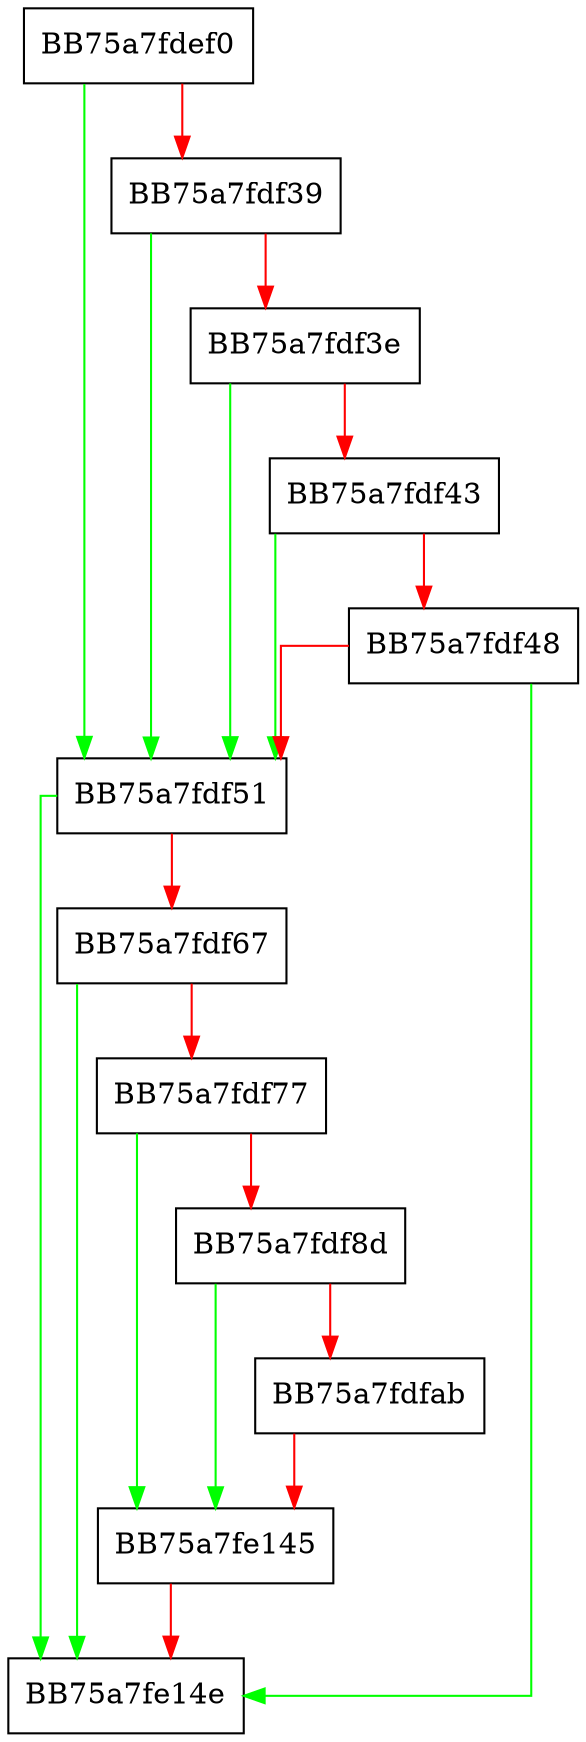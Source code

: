 digraph SendUFSTelemetry {
  node [shape="box"];
  graph [splines=ortho];
  BB75a7fdef0 -> BB75a7fdf51 [color="green"];
  BB75a7fdef0 -> BB75a7fdf39 [color="red"];
  BB75a7fdf39 -> BB75a7fdf51 [color="green"];
  BB75a7fdf39 -> BB75a7fdf3e [color="red"];
  BB75a7fdf3e -> BB75a7fdf51 [color="green"];
  BB75a7fdf3e -> BB75a7fdf43 [color="red"];
  BB75a7fdf43 -> BB75a7fdf51 [color="green"];
  BB75a7fdf43 -> BB75a7fdf48 [color="red"];
  BB75a7fdf48 -> BB75a7fe14e [color="green"];
  BB75a7fdf48 -> BB75a7fdf51 [color="red"];
  BB75a7fdf51 -> BB75a7fe14e [color="green"];
  BB75a7fdf51 -> BB75a7fdf67 [color="red"];
  BB75a7fdf67 -> BB75a7fe14e [color="green"];
  BB75a7fdf67 -> BB75a7fdf77 [color="red"];
  BB75a7fdf77 -> BB75a7fe145 [color="green"];
  BB75a7fdf77 -> BB75a7fdf8d [color="red"];
  BB75a7fdf8d -> BB75a7fe145 [color="green"];
  BB75a7fdf8d -> BB75a7fdfab [color="red"];
  BB75a7fdfab -> BB75a7fe145 [color="red"];
  BB75a7fe145 -> BB75a7fe14e [color="red"];
}